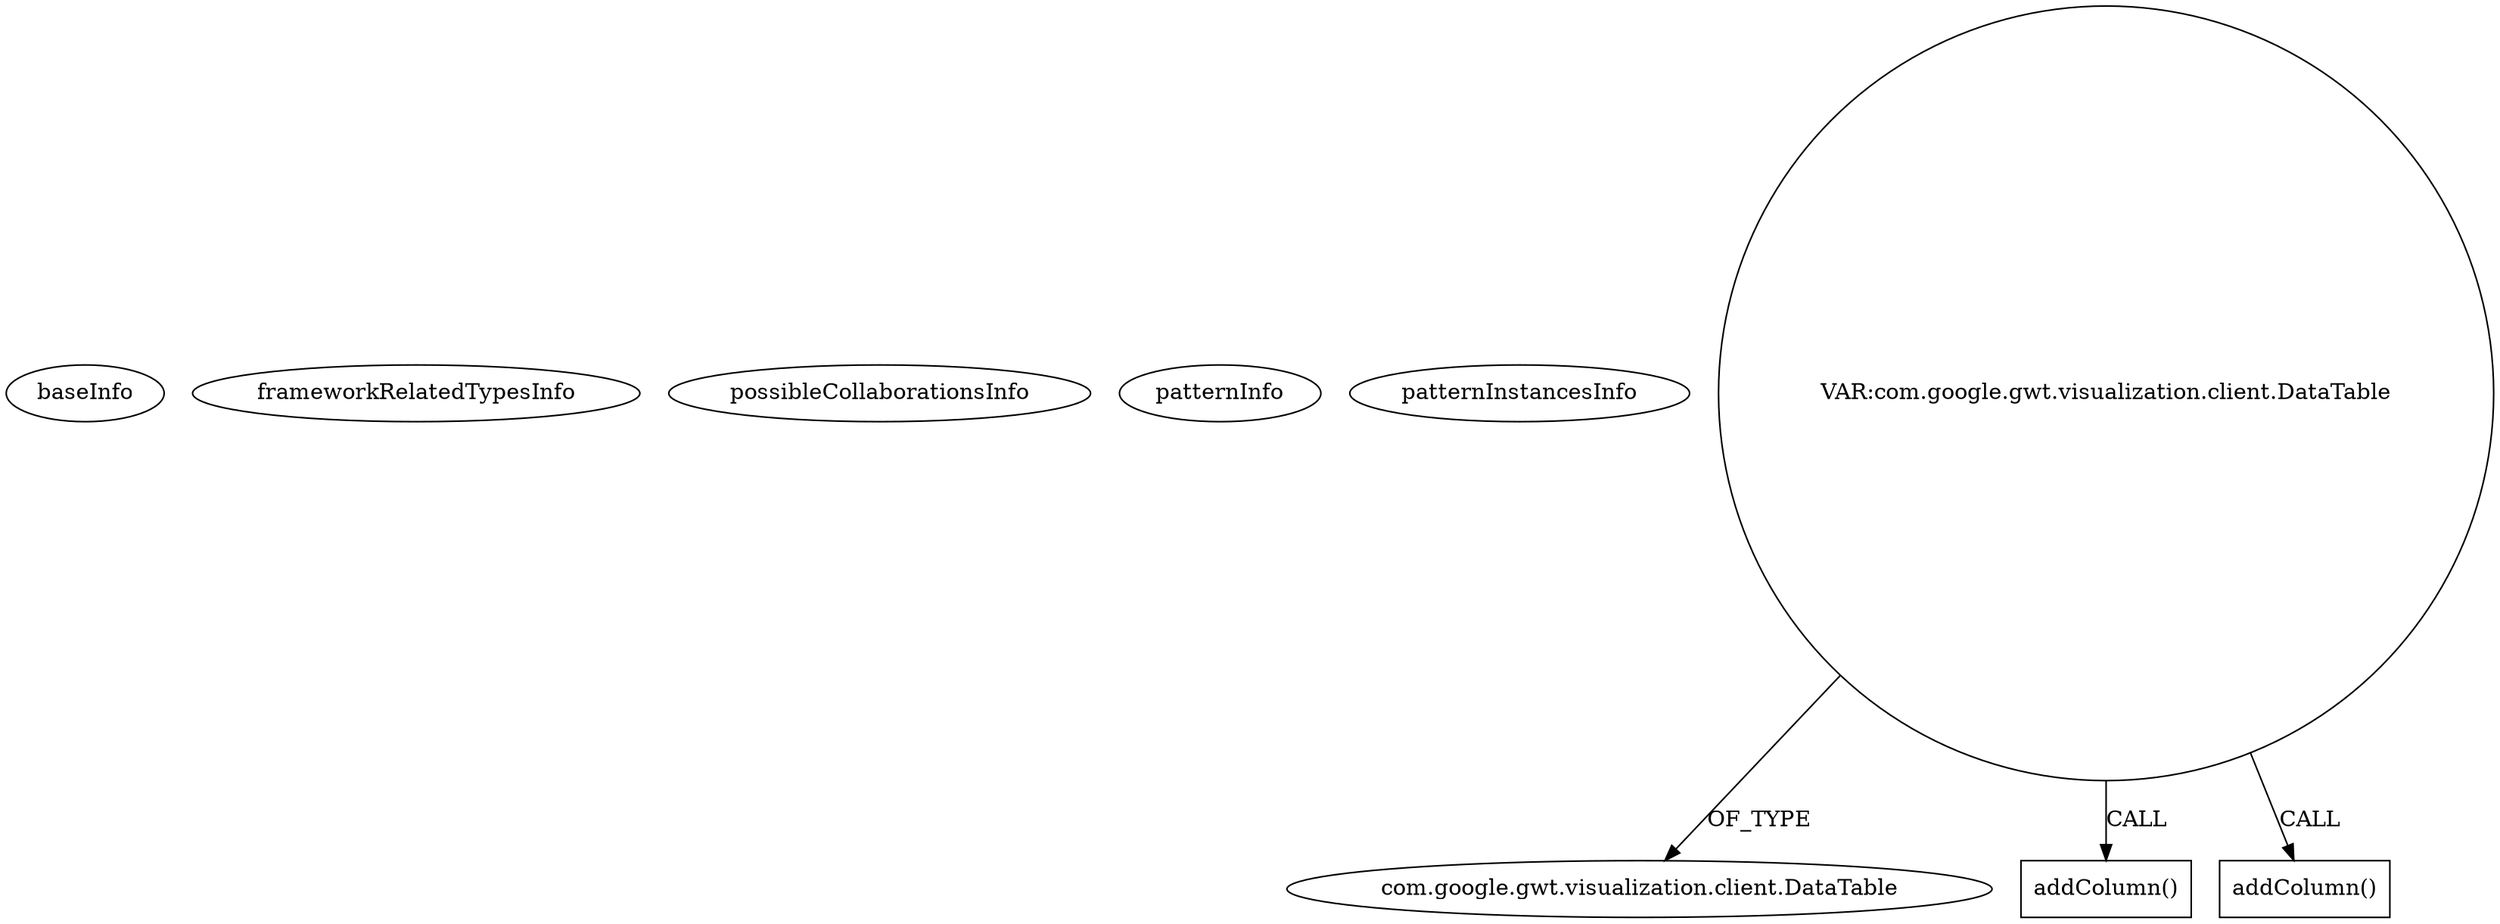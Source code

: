 digraph {
baseInfo[graphId=1855,category="pattern",isAnonymous=false,possibleRelation=false]
frameworkRelatedTypesInfo[]
possibleCollaborationsInfo[]
patternInfo[frequency=3.0,patternRootClient=null]
patternInstancesInfo[0="DeannaSurma-Census~/DeannaSurma-Census/Census-master/src/com/cs4302/census/client/Census.java~Census~109",1="DeannaSurma-Census~/DeannaSurma-Census/Census-master/src/com/cs4302/census/client/Census.java~void createStateTable(java.lang.String)~117",2="DeannaSurma-Census~/DeannaSurma-Census/Census-master/src/com/cs4302/census/client/Census.java~void buildcountytable(java.util.List,com.cs4302.census.shared.profiles.StateProfile)~116"]
11[label="com.google.gwt.visualization.client.DataTable",vertexType="FRAMEWORK_CLASS_TYPE",isFrameworkType=false]
12[label="VAR:com.google.gwt.visualization.client.DataTable",vertexType="VARIABLE_EXPRESION",isFrameworkType=false,shape=circle]
13[label="addColumn()",vertexType="INSIDE_CALL",isFrameworkType=false,shape=box]
18[label="addColumn()",vertexType="INSIDE_CALL",isFrameworkType=false,shape=box]
12->18[label="CALL"]
12->11[label="OF_TYPE"]
12->13[label="CALL"]
}
